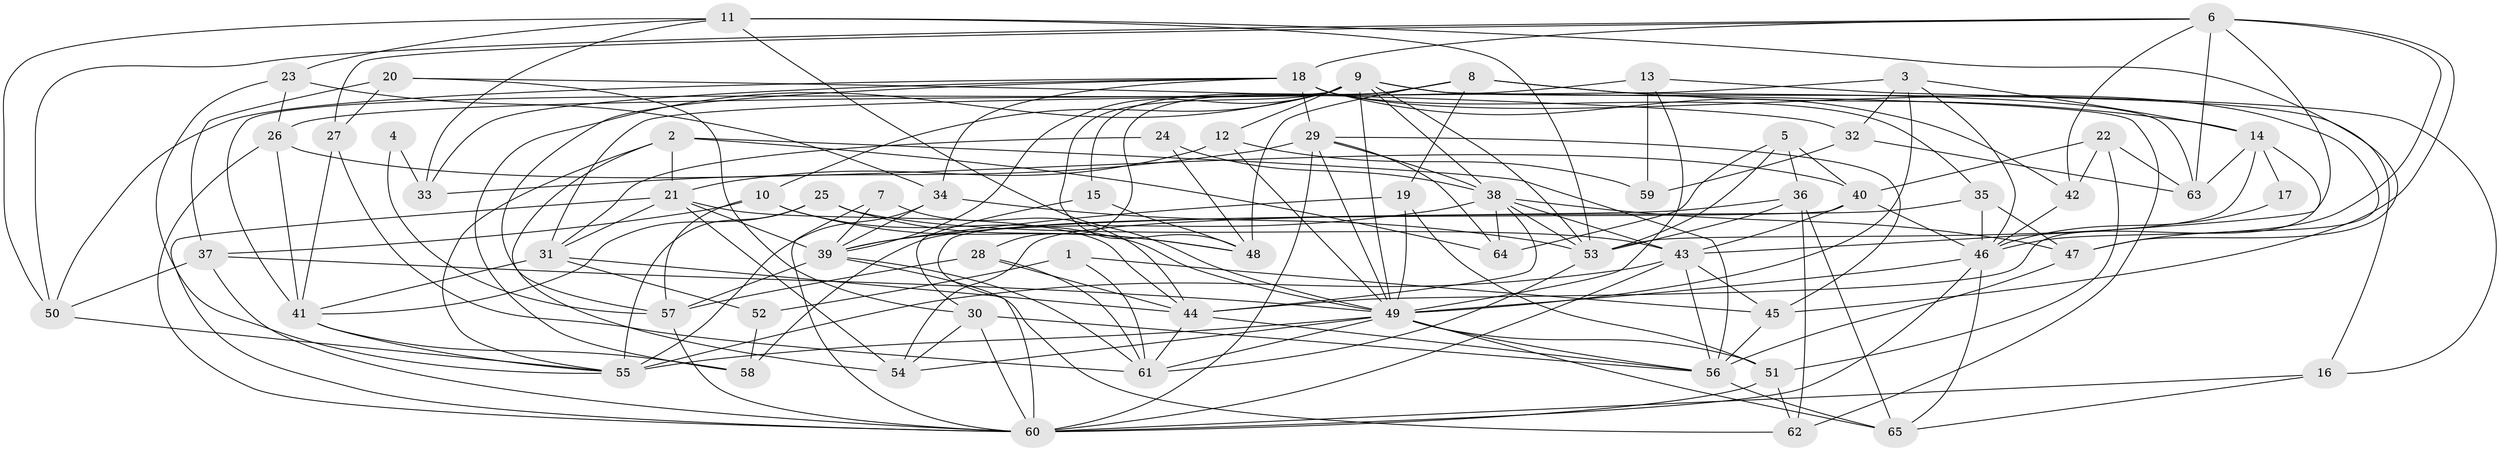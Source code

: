// original degree distribution, {3: 0.2248062015503876, 2: 0.13953488372093023, 8: 0.023255813953488372, 6: 0.06201550387596899, 4: 0.31007751937984496, 5: 0.21705426356589147, 7: 0.023255813953488372}
// Generated by graph-tools (version 1.1) at 2025/37/03/04/25 23:37:06]
// undirected, 65 vertices, 181 edges
graph export_dot {
  node [color=gray90,style=filled];
  1;
  2;
  3;
  4;
  5;
  6;
  7;
  8;
  9;
  10;
  11;
  12;
  13;
  14;
  15;
  16;
  17;
  18;
  19;
  20;
  21;
  22;
  23;
  24;
  25;
  26;
  27;
  28;
  29;
  30;
  31;
  32;
  33;
  34;
  35;
  36;
  37;
  38;
  39;
  40;
  41;
  42;
  43;
  44;
  45;
  46;
  47;
  48;
  49;
  50;
  51;
  52;
  53;
  54;
  55;
  56;
  57;
  58;
  59;
  60;
  61;
  62;
  63;
  64;
  65;
  1 -- 45 [weight=1.0];
  1 -- 52 [weight=1.0];
  1 -- 61 [weight=1.0];
  2 -- 21 [weight=1.0];
  2 -- 54 [weight=1.0];
  2 -- 55 [weight=1.0];
  2 -- 56 [weight=1.0];
  2 -- 64 [weight=1.0];
  3 -- 14 [weight=1.0];
  3 -- 31 [weight=1.0];
  3 -- 32 [weight=1.0];
  3 -- 46 [weight=1.0];
  3 -- 49 [weight=1.0];
  4 -- 33 [weight=1.0];
  4 -- 57 [weight=1.0];
  5 -- 36 [weight=1.0];
  5 -- 40 [weight=1.0];
  5 -- 53 [weight=1.0];
  5 -- 64 [weight=1.0];
  6 -- 18 [weight=1.0];
  6 -- 27 [weight=1.0];
  6 -- 42 [weight=1.0];
  6 -- 43 [weight=1.0];
  6 -- 45 [weight=1.0];
  6 -- 46 [weight=1.0];
  6 -- 50 [weight=1.0];
  6 -- 63 [weight=2.0];
  7 -- 39 [weight=1.0];
  7 -- 44 [weight=1.0];
  7 -- 60 [weight=1.0];
  8 -- 14 [weight=1.0];
  8 -- 15 [weight=1.0];
  8 -- 19 [weight=1.0];
  8 -- 28 [weight=1.0];
  8 -- 48 [weight=1.0];
  8 -- 63 [weight=1.0];
  9 -- 10 [weight=1.0];
  9 -- 12 [weight=1.0];
  9 -- 16 [weight=1.0];
  9 -- 38 [weight=1.0];
  9 -- 39 [weight=1.0];
  9 -- 41 [weight=1.0];
  9 -- 48 [weight=1.0];
  9 -- 49 [weight=2.0];
  9 -- 53 [weight=1.0];
  9 -- 58 [weight=1.0];
  9 -- 62 [weight=1.0];
  10 -- 37 [weight=1.0];
  10 -- 48 [weight=1.0];
  10 -- 49 [weight=1.0];
  10 -- 57 [weight=1.0];
  11 -- 23 [weight=1.0];
  11 -- 33 [weight=1.0];
  11 -- 47 [weight=1.0];
  11 -- 49 [weight=1.0];
  11 -- 50 [weight=1.0];
  11 -- 53 [weight=1.0];
  12 -- 21 [weight=1.0];
  12 -- 49 [weight=1.0];
  12 -- 59 [weight=1.0];
  13 -- 16 [weight=1.0];
  13 -- 26 [weight=1.0];
  13 -- 49 [weight=1.0];
  13 -- 59 [weight=2.0];
  14 -- 17 [weight=2.0];
  14 -- 44 [weight=1.0];
  14 -- 53 [weight=1.0];
  14 -- 63 [weight=1.0];
  15 -- 30 [weight=1.0];
  15 -- 48 [weight=1.0];
  16 -- 60 [weight=1.0];
  16 -- 65 [weight=1.0];
  17 -- 46 [weight=1.0];
  18 -- 29 [weight=1.0];
  18 -- 33 [weight=1.0];
  18 -- 34 [weight=1.0];
  18 -- 35 [weight=1.0];
  18 -- 42 [weight=1.0];
  18 -- 47 [weight=1.0];
  18 -- 50 [weight=1.0];
  18 -- 57 [weight=1.0];
  19 -- 39 [weight=2.0];
  19 -- 49 [weight=1.0];
  19 -- 51 [weight=1.0];
  20 -- 27 [weight=1.0];
  20 -- 30 [weight=1.0];
  20 -- 32 [weight=1.0];
  20 -- 37 [weight=1.0];
  21 -- 31 [weight=1.0];
  21 -- 39 [weight=2.0];
  21 -- 44 [weight=1.0];
  21 -- 54 [weight=1.0];
  21 -- 60 [weight=1.0];
  22 -- 40 [weight=1.0];
  22 -- 42 [weight=1.0];
  22 -- 51 [weight=1.0];
  22 -- 63 [weight=1.0];
  23 -- 26 [weight=1.0];
  23 -- 34 [weight=1.0];
  23 -- 55 [weight=1.0];
  24 -- 31 [weight=1.0];
  24 -- 38 [weight=1.0];
  24 -- 48 [weight=1.0];
  25 -- 41 [weight=1.0];
  25 -- 43 [weight=1.0];
  25 -- 48 [weight=1.0];
  25 -- 55 [weight=2.0];
  26 -- 40 [weight=1.0];
  26 -- 41 [weight=1.0];
  26 -- 60 [weight=1.0];
  27 -- 41 [weight=1.0];
  27 -- 61 [weight=1.0];
  28 -- 44 [weight=1.0];
  28 -- 57 [weight=1.0];
  28 -- 61 [weight=1.0];
  29 -- 33 [weight=1.0];
  29 -- 38 [weight=1.0];
  29 -- 45 [weight=1.0];
  29 -- 49 [weight=1.0];
  29 -- 60 [weight=1.0];
  29 -- 64 [weight=1.0];
  30 -- 54 [weight=1.0];
  30 -- 56 [weight=1.0];
  30 -- 60 [weight=1.0];
  31 -- 41 [weight=1.0];
  31 -- 44 [weight=1.0];
  31 -- 52 [weight=1.0];
  32 -- 59 [weight=1.0];
  32 -- 63 [weight=1.0];
  34 -- 39 [weight=1.0];
  34 -- 53 [weight=1.0];
  34 -- 55 [weight=1.0];
  35 -- 46 [weight=1.0];
  35 -- 47 [weight=1.0];
  35 -- 54 [weight=1.0];
  36 -- 53 [weight=1.0];
  36 -- 58 [weight=1.0];
  36 -- 62 [weight=1.0];
  36 -- 65 [weight=1.0];
  37 -- 49 [weight=1.0];
  37 -- 50 [weight=1.0];
  37 -- 60 [weight=1.0];
  38 -- 39 [weight=1.0];
  38 -- 43 [weight=1.0];
  38 -- 44 [weight=1.0];
  38 -- 47 [weight=1.0];
  38 -- 53 [weight=1.0];
  38 -- 64 [weight=1.0];
  39 -- 57 [weight=1.0];
  39 -- 61 [weight=1.0];
  39 -- 62 [weight=1.0];
  40 -- 43 [weight=1.0];
  40 -- 46 [weight=1.0];
  40 -- 60 [weight=1.0];
  41 -- 55 [weight=1.0];
  41 -- 58 [weight=1.0];
  42 -- 46 [weight=1.0];
  43 -- 45 [weight=1.0];
  43 -- 55 [weight=1.0];
  43 -- 56 [weight=1.0];
  43 -- 60 [weight=1.0];
  44 -- 56 [weight=1.0];
  44 -- 61 [weight=1.0];
  45 -- 56 [weight=1.0];
  46 -- 49 [weight=2.0];
  46 -- 60 [weight=1.0];
  46 -- 65 [weight=1.0];
  47 -- 56 [weight=2.0];
  49 -- 51 [weight=1.0];
  49 -- 54 [weight=1.0];
  49 -- 55 [weight=1.0];
  49 -- 56 [weight=1.0];
  49 -- 61 [weight=1.0];
  49 -- 65 [weight=1.0];
  50 -- 55 [weight=1.0];
  51 -- 60 [weight=1.0];
  51 -- 62 [weight=1.0];
  52 -- 58 [weight=1.0];
  53 -- 61 [weight=1.0];
  56 -- 65 [weight=2.0];
  57 -- 60 [weight=1.0];
}
